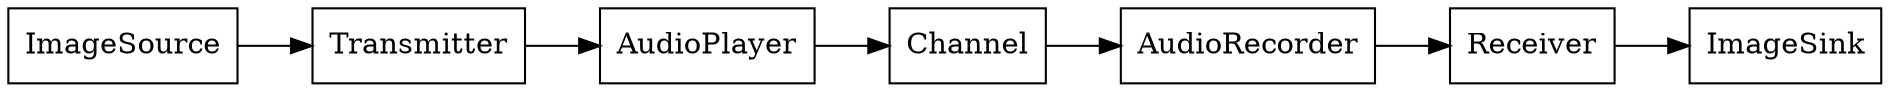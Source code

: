 digraph System {
    rankdir=LR;
    node [shape=box];
    ImageSource -> Transmitter -> AudioPlayer -> Channel
        -> AudioRecorder -> Receiver -> ImageSink;
}
